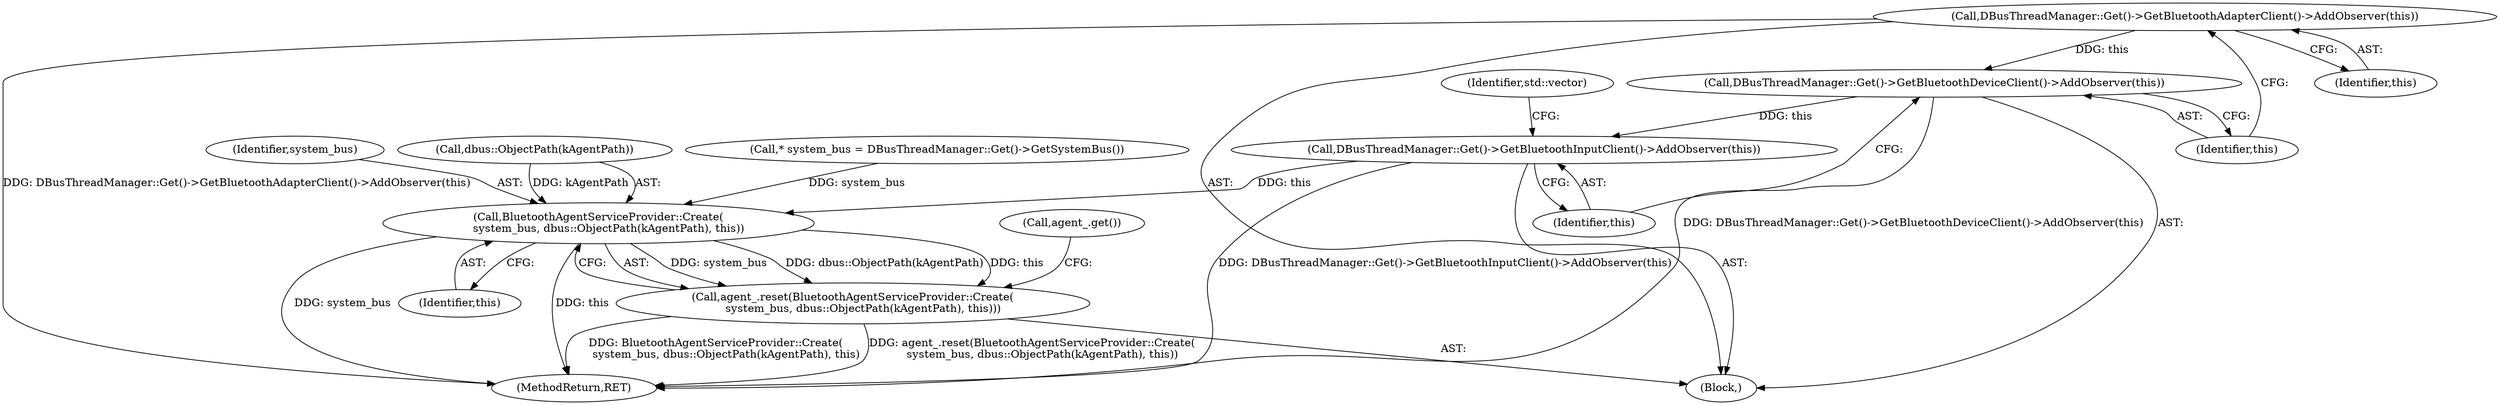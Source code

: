 digraph "0_Chrome_d358f57009b85fb7440208afa5ba87636b491889_0@API" {
"1000103" [label="(Call,DBusThreadManager::Get()->GetBluetoothAdapterClient()->AddObserver(this))"];
"1000105" [label="(Call,DBusThreadManager::Get()->GetBluetoothDeviceClient()->AddObserver(this))"];
"1000107" [label="(Call,DBusThreadManager::Get()->GetBluetoothInputClient()->AddObserver(this))"];
"1000135" [label="(Call,BluetoothAgentServiceProvider::Create(\n      system_bus, dbus::ObjectPath(kAgentPath), this))"];
"1000134" [label="(Call,agent_.reset(BluetoothAgentServiceProvider::Create(\n      system_bus, dbus::ObjectPath(kAgentPath), this)))"];
"1000106" [label="(Identifier,this)"];
"1000111" [label="(Identifier,std::vector)"];
"1000102" [label="(Block,)"];
"1000105" [label="(Call,DBusThreadManager::Get()->GetBluetoothDeviceClient()->AddObserver(this))"];
"1000104" [label="(Identifier,this)"];
"1000135" [label="(Call,BluetoothAgentServiceProvider::Create(\n      system_bus, dbus::ObjectPath(kAgentPath), this))"];
"1000134" [label="(Call,agent_.reset(BluetoothAgentServiceProvider::Create(\n      system_bus, dbus::ObjectPath(kAgentPath), this)))"];
"1000139" [label="(Identifier,this)"];
"1000136" [label="(Identifier,system_bus)"];
"1000131" [label="(Call,* system_bus = DBusThreadManager::Get()->GetSystemBus())"];
"1000108" [label="(Identifier,this)"];
"1000107" [label="(Call,DBusThreadManager::Get()->GetBluetoothInputClient()->AddObserver(this))"];
"1000158" [label="(MethodReturn,RET)"];
"1000141" [label="(Call,agent_.get())"];
"1000137" [label="(Call,dbus::ObjectPath(kAgentPath))"];
"1000103" [label="(Call,DBusThreadManager::Get()->GetBluetoothAdapterClient()->AddObserver(this))"];
"1000103" -> "1000102"  [label="AST: "];
"1000103" -> "1000104"  [label="CFG: "];
"1000104" -> "1000103"  [label="AST: "];
"1000106" -> "1000103"  [label="CFG: "];
"1000103" -> "1000158"  [label="DDG: DBusThreadManager::Get()->GetBluetoothAdapterClient()->AddObserver(this)"];
"1000103" -> "1000105"  [label="DDG: this"];
"1000105" -> "1000102"  [label="AST: "];
"1000105" -> "1000106"  [label="CFG: "];
"1000106" -> "1000105"  [label="AST: "];
"1000108" -> "1000105"  [label="CFG: "];
"1000105" -> "1000158"  [label="DDG: DBusThreadManager::Get()->GetBluetoothDeviceClient()->AddObserver(this)"];
"1000105" -> "1000107"  [label="DDG: this"];
"1000107" -> "1000102"  [label="AST: "];
"1000107" -> "1000108"  [label="CFG: "];
"1000108" -> "1000107"  [label="AST: "];
"1000111" -> "1000107"  [label="CFG: "];
"1000107" -> "1000158"  [label="DDG: DBusThreadManager::Get()->GetBluetoothInputClient()->AddObserver(this)"];
"1000107" -> "1000135"  [label="DDG: this"];
"1000135" -> "1000134"  [label="AST: "];
"1000135" -> "1000139"  [label="CFG: "];
"1000136" -> "1000135"  [label="AST: "];
"1000137" -> "1000135"  [label="AST: "];
"1000139" -> "1000135"  [label="AST: "];
"1000134" -> "1000135"  [label="CFG: "];
"1000135" -> "1000158"  [label="DDG: this"];
"1000135" -> "1000158"  [label="DDG: system_bus"];
"1000135" -> "1000134"  [label="DDG: system_bus"];
"1000135" -> "1000134"  [label="DDG: dbus::ObjectPath(kAgentPath)"];
"1000135" -> "1000134"  [label="DDG: this"];
"1000131" -> "1000135"  [label="DDG: system_bus"];
"1000137" -> "1000135"  [label="DDG: kAgentPath"];
"1000134" -> "1000102"  [label="AST: "];
"1000141" -> "1000134"  [label="CFG: "];
"1000134" -> "1000158"  [label="DDG: agent_.reset(BluetoothAgentServiceProvider::Create(\n      system_bus, dbus::ObjectPath(kAgentPath), this))"];
"1000134" -> "1000158"  [label="DDG: BluetoothAgentServiceProvider::Create(\n      system_bus, dbus::ObjectPath(kAgentPath), this)"];
}
